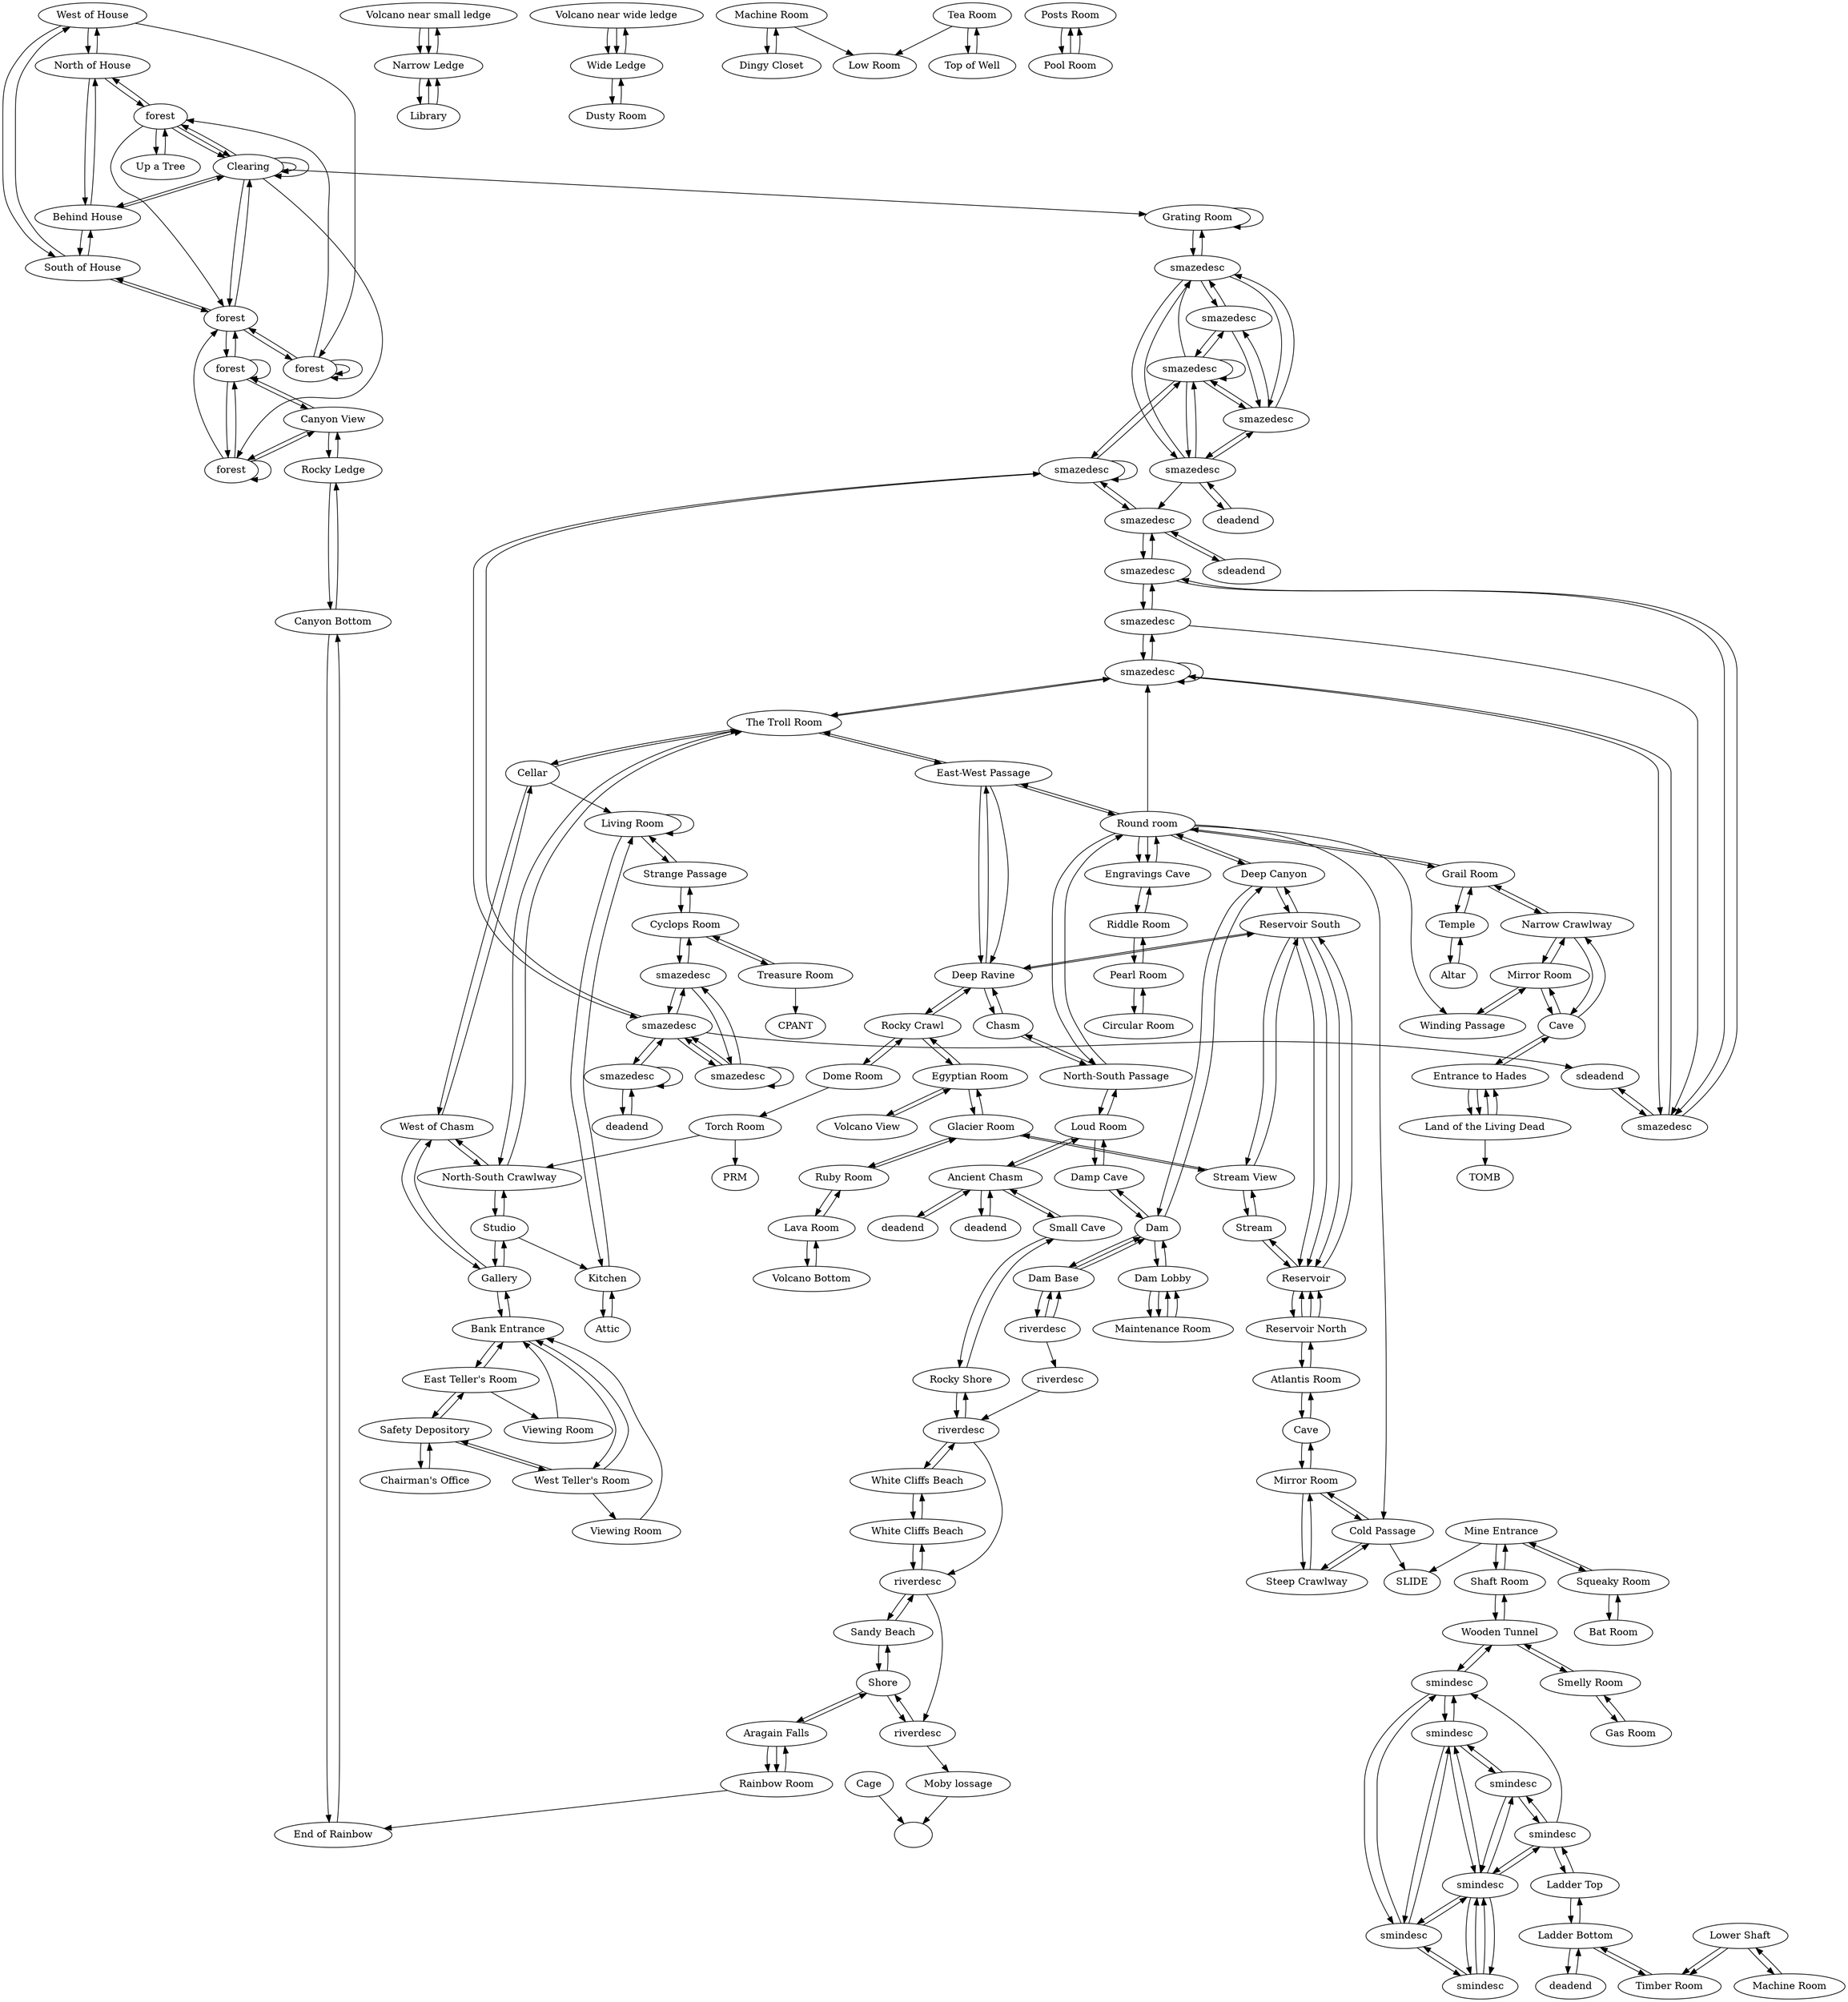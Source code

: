 digraph zork {
WHOUS [label="West of House"];
NHOUS [label="North of House"];
SHOUS [label="South of House"];
EHOUS [label="Behind House"];
KITCH [label="Kitchen"];
ATTIC [label="Attic"];
LROOM [label="Living Room"];
FORE1 [label="forest"];
FORE2 [label="forest"];
FORE3 [label="forest"];
TREE [label="Up a Tree"];
FORE4 [label="forest"];
FORE5 [label="forest"];
CLEAR [label="Clearing"];
CELLA [label="Cellar"];
MTROL [label="The Troll Room"];
STUDI [label="Studio"];
GALLE [label="Gallery"];
MAZE1 [label="smazedesc"];
MAZE2 [label="smazedesc"];
MAZE3 [label="smazedesc"];
MAZE4 [label="smazedesc"];
DEAD1 [label="sdeadend"];
MAZE5 [label="smazedesc"];
DEAD2 [label="sdeadend"];
MAZE6 [label="smazedesc"];
MAZE7 [label="smazedesc"];
MAZE8 [label="smazedesc"];
DEAD3 [label="deadend"];
MAZE9 [label="smazedesc"];
MAZ10 [label="smazedesc"];
MAZ11 [label="smazedesc"];
MGRAT [label="Grating Room"];
MAZ12 [label="smazedesc"];
DEAD4 [label="deadend"];
MAZ13 [label="smazedesc"];
MAZ14 [label="smazedesc"];
MAZ15 [label="smazedesc"];
CYCLO [label="Cyclops Room"];
BLROO [label="Strange Passage"];
TREAS [label="Treasure Room"];
RAVI1 [label="Deep Ravine"];
CRAW1 [label="Rocky Crawl"];
RESES [label="Reservoir South"];
RESER [label="Reservoir"];
RESEN [label="Reservoir North"];
STREA [label="Stream View"];
INSTR [label="Stream"];
EGYPT [label="Egyptian Room"];
ICY [label="Glacier Room"];
RUBYR [label="Ruby Room"];
ATLAN [label="Atlantis Room"];
CANY1 [label="Deep Canyon"];
ECHO [label="Loud Room"];
MIRR1 [label="Mirror Room"];
MIRR2 [label="Mirror Room"];
CAVE1 [label="Cave"];
CAVE2 [label="Cave"];
CRAW2 [label="Steep Crawlway"];
CRAW3 [label="Narrow Crawlway"];
PASS3 [label="Cold Passage"];
PASS4 [label="Winding Passage"];
ENTRA [label="Mine Entrance"];
SQUEE [label="Squeaky Room"];
TSHAF [label="Shaft Room"];
TUNNE [label="Wooden Tunnel"];
SMELL [label="Smelly Room"];
BOOM [label="Gas Room"];
TLADD [label="Ladder Top"];
BLADD [label="Ladder Bottom"];
DEAD7 [label="deadend"];
TIMBE [label="Timber Room"];
BSHAF [label="Lower Shaft"];
MACHI [label="Machine Room"];
BATS [label="Bat Room"];
MINE1 [label="smindesc"];
MINE2 [label="smindesc"];
MINE3 [label="smindesc"];
MINE4 [label="smindesc"];
MINE5 [label="smindesc"];
MINE6 [label="smindesc"];
MINE7 [label="smindesc"];
DOME [label="Dome Room"];
MTORC [label="Torch Room"];
CRAW4 [label="North-South Crawlway"];
CHAS2 [label="West of Chasm"];
PASS1 [label="East-West Passage"];
CAROU [label="Round room"];
PASS5 [label="North-South Passage"];
CHAS1 [label="Chasm"];
CAVE3 [label="Damp Cave"];
CHAS3 [label="Ancient Chasm"];
DEAD5 [label="deadend"];
DEAD6 [label="deadend"];
CAVE4 [label="Engravings Cave"];
RIDDL [label="Riddle Room"];
MPEAR [label="Pearl Room"];
LLD1 [label="Entrance to Hades"];
LLD2 [label="Land of the Living Dead"];
MGRAI [label="Grail Room"];
TEMP1 [label="Temple"];
TEMP2 [label="Altar"];
DAM [label="Dam"];
LOBBY [label="Dam Lobby"];
MAINT [label="Maintenance Room"];
DOCK [label="Dam Base"];
RIVR1 [label="riverdesc"];
RIVR2 [label="riverdesc"];
RIVR3 [label="riverdesc"];
WCLF1 [label="White Cliffs Beach"];
WCLF2 [label="White Cliffs Beach"];
RIVR4 [label="riverdesc"];
RIVR5 [label="riverdesc"];
FCHMP [label="Moby lossage"];
FANTE [label="Shore"];
BEACH [label="Sandy Beach"];
RCAVE [label="Rocky Shore"];
TCAVE [label="Small Cave"];
FALLS [label="Aragain Falls"];
RAINB [label="Rainbow Room"];
POG [label="End of Rainbow"];
CLBOT [label="Canyon Bottom"];
CLMID [label="Rocky Ledge"];
CLTOP [label="Canyon View"];
VLBOT [label="Volcano Bottom"];
VAIR2 [label="Volcano near small ledge"];
VAIR4 [label="Volcano near wide ledge"];
LEDG2 [label="Narrow Ledge"];
LIBRA [label="Library"];
LEDG3 [label="Volcano View"];
LEDG4 [label="Wide Ledge"];
SAFE [label="Dusty Room"];
LAVA [label="Lava Room"];
MAGNE [label="Low Room"];
CMACH [label="Machine Room"];
CAGER [label="Dingy Closet"];
CAGED [label="Cage"];
TWELL [label="Top of Well"];
BWELL [label="Circular Room"];
ALICE [label="Tea Room"];
ALISM [label="Posts Room"];
ALITR [label="Pool Room"];
BKENT [label="Bank Entrance"];
BKTW [label="West Teller's Room"];
BKTE [label="East Teller's Room"];
BKVW [label="Viewing Room"];
BKVE [label="Viewing Room"];
BKBOX [label="Safety Depository"];
BKEXE [label="Chairman's Office"];
"WHOUS" -> "NHOUS"; 
"WHOUS" -> "SHOUS"; 
"WHOUS" -> "FORE1"; 
"NHOUS" -> "WHOUS"; 
"NHOUS" -> "EHOUS"; 
"NHOUS" -> "FORE3"; 
"SHOUS" -> "WHOUS"; 
"SHOUS" -> "EHOUS"; 
"SHOUS" -> "FORE2"; 
"EHOUS" -> "NHOUS"; 
"EHOUS" -> "SHOUS"; 
"EHOUS" -> "CLEAR"; 
"KITCH" -> "LROOM"; 
"KITCH" -> "ATTIC"; 
"ATTIC" -> "KITCH"; 
"LROOM" -> "KITCH"; 
"LROOM" -> "BLROO"; 
"LROOM" -> "LROOM"; 
"FORE1" -> "FORE1"; 
"FORE1" -> "FORE3"; 
"FORE1" -> "FORE2"; 
"FORE1" -> "FORE1"; 
"FORE2" -> "SHOUS"; 
"FORE2" -> "CLEAR"; 
"FORE2" -> "FORE4"; 
"FORE2" -> "FORE1"; 
"FORE3" -> "TREE"; 
"FORE3" -> "FORE2"; 
"FORE3" -> "CLEAR"; 
"FORE3" -> "CLEAR"; 
"FORE3" -> "NHOUS"; 
"TREE" -> "FORE3"; 
"FORE4" -> "CLTOP"; 
"FORE4" -> "FORE5"; 
"FORE4" -> "FORE4"; 
"FORE4" -> "FORE2"; 
"FORE5" -> "FORE5"; 
"FORE5" -> "CLTOP"; 
"FORE5" -> "FORE4"; 
"FORE5" -> "FORE2"; 
"CLEAR" -> "EHOUS"; 
"CLEAR" -> "FORE5"; 
"CLEAR" -> "CLEAR"; 
"CLEAR" -> "CLEAR"; 
"CLEAR" -> "FORE3"; 
"CLEAR" -> "FORE2"; 
"CLEAR" -> "MGRAT"; 
"CELLA" -> "MTROL"; 
"CELLA" -> "CHAS2"; 
"CELLA" -> "LROOM"; 
"MTROL" -> "CELLA"; 
"MTROL" -> "CRAW4"; 
"MTROL" -> "PASS1"; 
"MTROL" -> "MAZE1"; 
"STUDI" -> "CRAW4"; 
"STUDI" -> "GALLE"; 
"STUDI" -> "KITCH"; 
"GALLE" -> "CHAS2"; 
"GALLE" -> "STUDI"; 
"GALLE" -> "BKENT"; 
"MAZE1" -> "MTROL"; 
"MAZE1" -> "MAZE1"; 
"MAZE1" -> "MAZE2"; 
"MAZE1" -> "MAZE4"; 
"MAZE2" -> "MAZE1"; 
"MAZE2" -> "MAZE4"; 
"MAZE2" -> "MAZE3"; 
"MAZE3" -> "MAZE2"; 
"MAZE3" -> "MAZE4"; 
"MAZE3" -> "MAZE5"; 
"MAZE4" -> "MAZE3"; 
"MAZE4" -> "MAZE1"; 
"MAZE4" -> "DEAD1"; 
"DEAD1" -> "MAZE4"; 
"MAZE5" -> "DEAD2"; 
"MAZE5" -> "MAZE3"; 
"MAZE5" -> "MAZE6"; 
"DEAD2" -> "MAZE5"; 
"MAZE6" -> "MAZE5"; 
"MAZE6" -> "MAZE7"; 
"MAZE6" -> "MAZE6"; 
"MAZE6" -> "MAZE9"; 
"MAZE7" -> "MAZ14"; 
"MAZE7" -> "MAZE6"; 
"MAZE7" -> "DEAD1"; 
"MAZE7" -> "MAZE8"; 
"MAZE7" -> "MAZ15"; 
"MAZE8" -> "MAZE7"; 
"MAZE8" -> "MAZE8"; 
"MAZE8" -> "DEAD3"; 
"DEAD3" -> "MAZE8"; 
"MAZE9" -> "MAZE6"; 
"MAZE9" -> "MAZ11"; 
"MAZE9" -> "MAZ10"; 
"MAZE9" -> "MAZ13"; 
"MAZE9" -> "MAZ12"; 
"MAZE9" -> "MAZE9"; 
"MAZ10" -> "MAZE9"; 
"MAZ10" -> "MAZ13"; 
"MAZ10" -> "MAZ11"; 
"MAZ11" -> "MGRAT"; 
"MAZ11" -> "MAZ10"; 
"MAZ11" -> "MAZ13"; 
"MAZ11" -> "MAZ12"; 
"MGRAT" -> "MAZ11"; 
"MGRAT" -> "MGRAT"; 
"MAZ12" -> "MAZE5"; 
"MAZ12" -> "MAZ11"; 
"MAZ12" -> "MAZ13"; 
"MAZ12" -> "MAZE9"; 
"MAZ12" -> "DEAD4"; 
"DEAD4" -> "MAZ12"; 
"MAZ13" -> "MAZE9"; 
"MAZ13" -> "MAZ12"; 
"MAZ13" -> "MAZ10"; 
"MAZ13" -> "MAZ11"; 
"MAZ14" -> "MAZ15"; 
"MAZ14" -> "MAZ14"; 
"MAZ14" -> "MAZE7"; 
"MAZ14" -> "MAZE7"; 
"MAZ15" -> "MAZ14"; 
"MAZ15" -> "MAZE7"; 
"MAZ15" -> "CYCLO"; 
"CYCLO" -> "MAZ15"; 
"CYCLO" -> "BLROO"; 
"CYCLO" -> "TREAS"; 
"BLROO" -> "CYCLO"; 
"BLROO" -> "LROOM"; 
"TREAS" -> "CYCLO"; 
"TREAS" -> "CPANT"; 
"RAVI1" -> "PASS1"; 
"RAVI1" -> "RESES"; 
"RAVI1" -> "CHAS1"; 
"RAVI1" -> "CRAW1"; 
"CRAW1" -> "RAVI1"; 
"CRAW1" -> "DOME"; 
"CRAW1" -> "EGYPT"; 
"RESES" -> "RAVI1"; 
"RESES" -> "STREA"; 
"RESES" -> "RESER"; 
"RESES" -> "RESER"; 
"RESES" -> "RESER"; 
"RESES" -> "CANY1"; 
"RESER" -> "RESEN"; 
"RESER" -> "RESES"; 
"RESER" -> "INSTR"; 
"RESEN" -> "ATLAN"; 
"RESEN" -> "RESER"; 
"RESEN" -> "RESER"; 
"RESEN" -> "RESER"; 
"STREA" -> "INSTR"; 
"STREA" -> "RESES"; 
"STREA" -> "ICY"; 
"INSTR" -> "STREA"; 
"INSTR" -> "RESER"; 
"EGYPT" -> "ICY"; 
"EGYPT" -> "LEDG3"; 
"EGYPT" -> "CRAW1"; 
"ICY" -> "STREA"; 
"ICY" -> "EGYPT"; 
"ICY" -> "RUBYR"; 
"RUBYR" -> "LAVA"; 
"RUBYR" -> "ICY"; 
"ATLAN" -> "RESEN"; 
"ATLAN" -> "CAVE1"; 
"CANY1" -> "RESES"; 
"CANY1" -> "DAM"; 
"CANY1" -> "CAROU"; 
"ECHO" -> "CHAS3"; 
"ECHO" -> "PASS5"; 
"ECHO" -> "CAVE3"; 
"MIRR1" -> "PASS3"; 
"MIRR1" -> "CRAW2"; 
"MIRR1" -> "CAVE1"; 
"MIRR2" -> "PASS4"; 
"MIRR2" -> "CRAW3"; 
"MIRR2" -> "CAVE2"; 
"CAVE1" -> "MIRR1"; 
"CAVE1" -> "ATLAN"; 
"CAVE2" -> "CRAW3"; 
"CAVE2" -> "MIRR2"; 
"CAVE2" -> "LLD1"; 
"CRAW2" -> "MIRR1"; 
"CRAW2" -> "PASS3"; 
"CRAW3" -> "CAVE2"; 
"CRAW3" -> "MIRR2"; 
"CRAW3" -> "MGRAI"; 
"PASS3" -> "MIRR1"; 
"PASS3" -> "SLIDE"; 
"PASS3" -> "CRAW2"; 
"PASS4" -> "MIRR2"; 
"ENTRA" -> "SLIDE"; 
"ENTRA" -> "SQUEE"; 
"ENTRA" -> "TSHAF"; 
"SQUEE" -> "BATS"; 
"SQUEE" -> "ENTRA"; 
"TSHAF" -> "ENTRA"; 
"TSHAF" -> "TUNNE"; 
"TUNNE" -> "TSHAF"; 
"TUNNE" -> "SMELL"; 
"TUNNE" -> "MINE1"; 
"SMELL" -> "BOOM"; 
"SMELL" -> "TUNNE"; 
"BOOM" -> "SMELL"; 
"TLADD" -> "BLADD"; 
"TLADD" -> "MINE7"; 
"BLADD" -> "DEAD7"; 
"BLADD" -> "TIMBE"; 
"BLADD" -> "TLADD"; 
"DEAD7" -> "BLADD"; 
"TIMBE" -> "BLADD"; 
"BSHAF" -> "MACHI"; 
"BSHAF" -> "TIMBE"; 
"BSHAF" -> "TIMBE"; 
"MACHI" -> "BSHAF"; 
"BATS" -> "SQUEE"; 
"MINE1" -> "MINE4"; 
"MINE1" -> "MINE2"; 
"MINE1" -> "TUNNE"; 
"MINE2" -> "MINE1"; 
"MINE2" -> "MINE5"; 
"MINE2" -> "MINE3"; 
"MINE2" -> "MINE4"; 
"MINE3" -> "MINE2"; 
"MINE3" -> "MINE5"; 
"MINE3" -> "MINE5"; 
"MINE4" -> "MINE5"; 
"MINE4" -> "MINE6"; 
"MINE4" -> "MINE1"; 
"MINE4" -> "MINE2"; 
"MINE5" -> "MINE6"; 
"MINE5" -> "MINE7"; 
"MINE5" -> "MINE2"; 
"MINE5" -> "MINE3"; 
"MINE5" -> "MINE3"; 
"MINE5" -> "MINE4"; 
"MINE6" -> "MINE4"; 
"MINE6" -> "MINE5"; 
"MINE6" -> "MINE7"; 
"MINE7" -> "MINE1"; 
"MINE7" -> "MINE5"; 
"MINE7" -> "TLADD"; 
"MINE7" -> "MINE6"; 
"DOME" -> "CRAW1"; 
"DOME" -> "MTORC"; 
"MTORC" -> "PRM"; 
"MTORC" -> "CRAW4"; 
"CRAW4" -> "CHAS2"; 
"CRAW4" -> "STUDI"; 
"CRAW4" -> "MTROL"; 
"CHAS2" -> "CELLA"; 
"CHAS2" -> "CRAW4"; 
"CHAS2" -> "GALLE"; 
"PASS1" -> "CAROU"; 
"PASS1" -> "MTROL"; 
"PASS1" -> "RAVI1"; 
"PASS1" -> "RAVI1"; 
"CAROU" -> "CAVE4"; 
"CAROU" -> "CAVE4"; 
"CAROU" -> "MGRAI"; 
"CAROU" -> "PASS1"; 
"CAROU" -> "CANY1"; 
"CAROU" -> "PASS5"; 
"CAROU" -> "PASS4"; 
"CAROU" -> "MAZE1"; 
"CAROU" -> "PASS3"; 
"PASS5" -> "CHAS1"; 
"PASS5" -> "ECHO"; 
"PASS5" -> "CAROU"; 
"CHAS1" -> "RAVI1"; 
"CHAS1" -> "PASS5"; 
"CAVE3" -> "ECHO"; 
"CAVE3" -> "DAM"; 
"CHAS3" -> "ECHO"; 
"CHAS3" -> "TCAVE"; 
"CHAS3" -> "DEAD5"; 
"CHAS3" -> "DEAD6"; 
"DEAD5" -> "CHAS3"; 
"DEAD6" -> "CHAS3"; 
"CAVE4" -> "CAROU"; 
"CAVE4" -> "RIDDL"; 
"RIDDL" -> "CAVE4"; 
"RIDDL" -> "MPEAR"; 
"MPEAR" -> "BWELL"; 
"MPEAR" -> "RIDDL"; 
"LLD1" -> "LLD2"; 
"LLD1" -> "CAVE2"; 
"LLD1" -> "LLD2"; 
"LLD2" -> "TOMB"; 
"LLD2" -> "LLD1"; 
"LLD2" -> "LLD1"; 
"MGRAI" -> "CAROU"; 
"MGRAI" -> "CRAW3"; 
"MGRAI" -> "TEMP1"; 
"TEMP1" -> "MGRAI"; 
"TEMP1" -> "TEMP2"; 
"TEMP2" -> "TEMP1"; 
"DAM" -> "CANY1"; 
"DAM" -> "DOCK"; 
"DAM" -> "CAVE3"; 
"DAM" -> "LOBBY"; 
"LOBBY" -> "DAM"; 
"LOBBY" -> "MAINT"; 
"LOBBY" -> "MAINT"; 
"MAINT" -> "LOBBY"; 
"MAINT" -> "LOBBY"; 
"DOCK" -> "DAM"; 
"DOCK" -> "DAM"; 
"DOCK" -> "RIVR1"; 
"RIVR1" -> "DOCK"; 
"RIVR1" -> "DOCK"; 
"RIVR1" -> "RIVR2"; 
"RIVR2" -> "RIVR3"; 
"RIVR3" -> "RIVR4"; 
"RIVR3" -> "WCLF1"; 
"RIVR3" -> "RCAVE"; 
"WCLF1" -> "WCLF2"; 
"WCLF1" -> "RIVR3"; 
"WCLF2" -> "WCLF1"; 
"WCLF2" -> "RIVR4"; 
"RIVR4" -> "RIVR5"; 
"RIVR4" -> "WCLF2"; 
"RIVR4" -> "BEACH"; 
"RIVR5" -> "FCHMP"; 
"RIVR5" -> "FANTE"; 
"FCHMP" -> ""; 
"FANTE" -> "RIVR5"; 
"FANTE" -> "BEACH"; 
"FANTE" -> "FALLS"; 
"BEACH" -> "RIVR4"; 
"BEACH" -> "FANTE"; 
"RCAVE" -> "RIVR3"; 
"RCAVE" -> "TCAVE"; 
"TCAVE" -> "RCAVE"; 
"TCAVE" -> "CHAS3"; 
"FALLS" -> "RAINB"; 
"FALLS" -> "FANTE"; 
"FALLS" -> "RAINB"; 
"RAINB" -> "POG"; 
"RAINB" -> "FALLS"; 
"POG" -> "CLBOT"; 
"CLBOT" -> "CLMID"; 
"CLBOT" -> "POG"; 
"CLMID" -> "CLTOP"; 
"CLMID" -> "CLBOT"; 
"CLTOP" -> "CLMID"; 
"CLTOP" -> "FORE4"; 
"CLTOP" -> "FORE5"; 
"VLBOT" -> "LAVA"; 
"VAIR2" -> "LEDG2"; 
"VAIR2" -> "LEDG2"; 
"VAIR4" -> "LEDG4"; 
"VAIR4" -> "LEDG4"; 
"LEDG2" -> "VAIR2"; 
"LEDG2" -> "LIBRA"; 
"LIBRA" -> "LEDG2"; 
"LIBRA" -> "LEDG2"; 
"LEDG3" -> "EGYPT"; 
"LEDG4" -> "VAIR4"; 
"LEDG4" -> "SAFE"; 
"SAFE" -> "LEDG4"; 
"LAVA" -> "VLBOT"; 
"LAVA" -> "RUBYR"; 
"CMACH" -> "MAGNE"; 
"CMACH" -> "CAGER"; 
"CAGER" -> "CMACH"; 
"CAGED" -> ""; 
"TWELL" -> "ALICE"; 
"BWELL" -> "MPEAR"; 
"ALICE" -> "TWELL"; 
"ALICE" -> "MAGNE"; 
"ALISM" -> "ALITR"; 
"ALITR" -> "ALISM"; 
"ALITR" -> "ALISM"; 
"BKENT" -> "BKTW"; 
"BKENT" -> "BKTE"; 
"BKENT" -> "GALLE"; 
"BKTW" -> "BKVW"; 
"BKTW" -> "BKENT"; 
"BKTW" -> "BKBOX"; 
"BKTE" -> "BKVE"; 
"BKTE" -> "BKENT"; 
"BKTE" -> "BKBOX"; 
"BKVW" -> "BKENT"; 
"BKVE" -> "BKENT"; 
"BKBOX" -> "BKTW"; 
"BKBOX" -> "BKTE"; 
"BKBOX" -> "BKEXE"; 
"BKEXE" -> "BKBOX"
}
